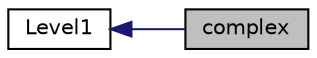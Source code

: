 digraph "complex"
{
  edge [fontname="Helvetica",fontsize="10",labelfontname="Helvetica",labelfontsize="10"];
  node [fontname="Helvetica",fontsize="10",shape=record];
  rankdir=LR;
  Node0 [label="complex",height=0.2,width=0.4,color="black", fillcolor="grey75", style="filled" fontcolor="black"];
  Node1 [label="Level1",height=0.2,width=0.4,color="black", fillcolor="white", style="filled",URL="$group__level1.html"];
  Node1->Node0 [shape=plaintext, color="midnightblue", dir="back", style="solid"];
}
